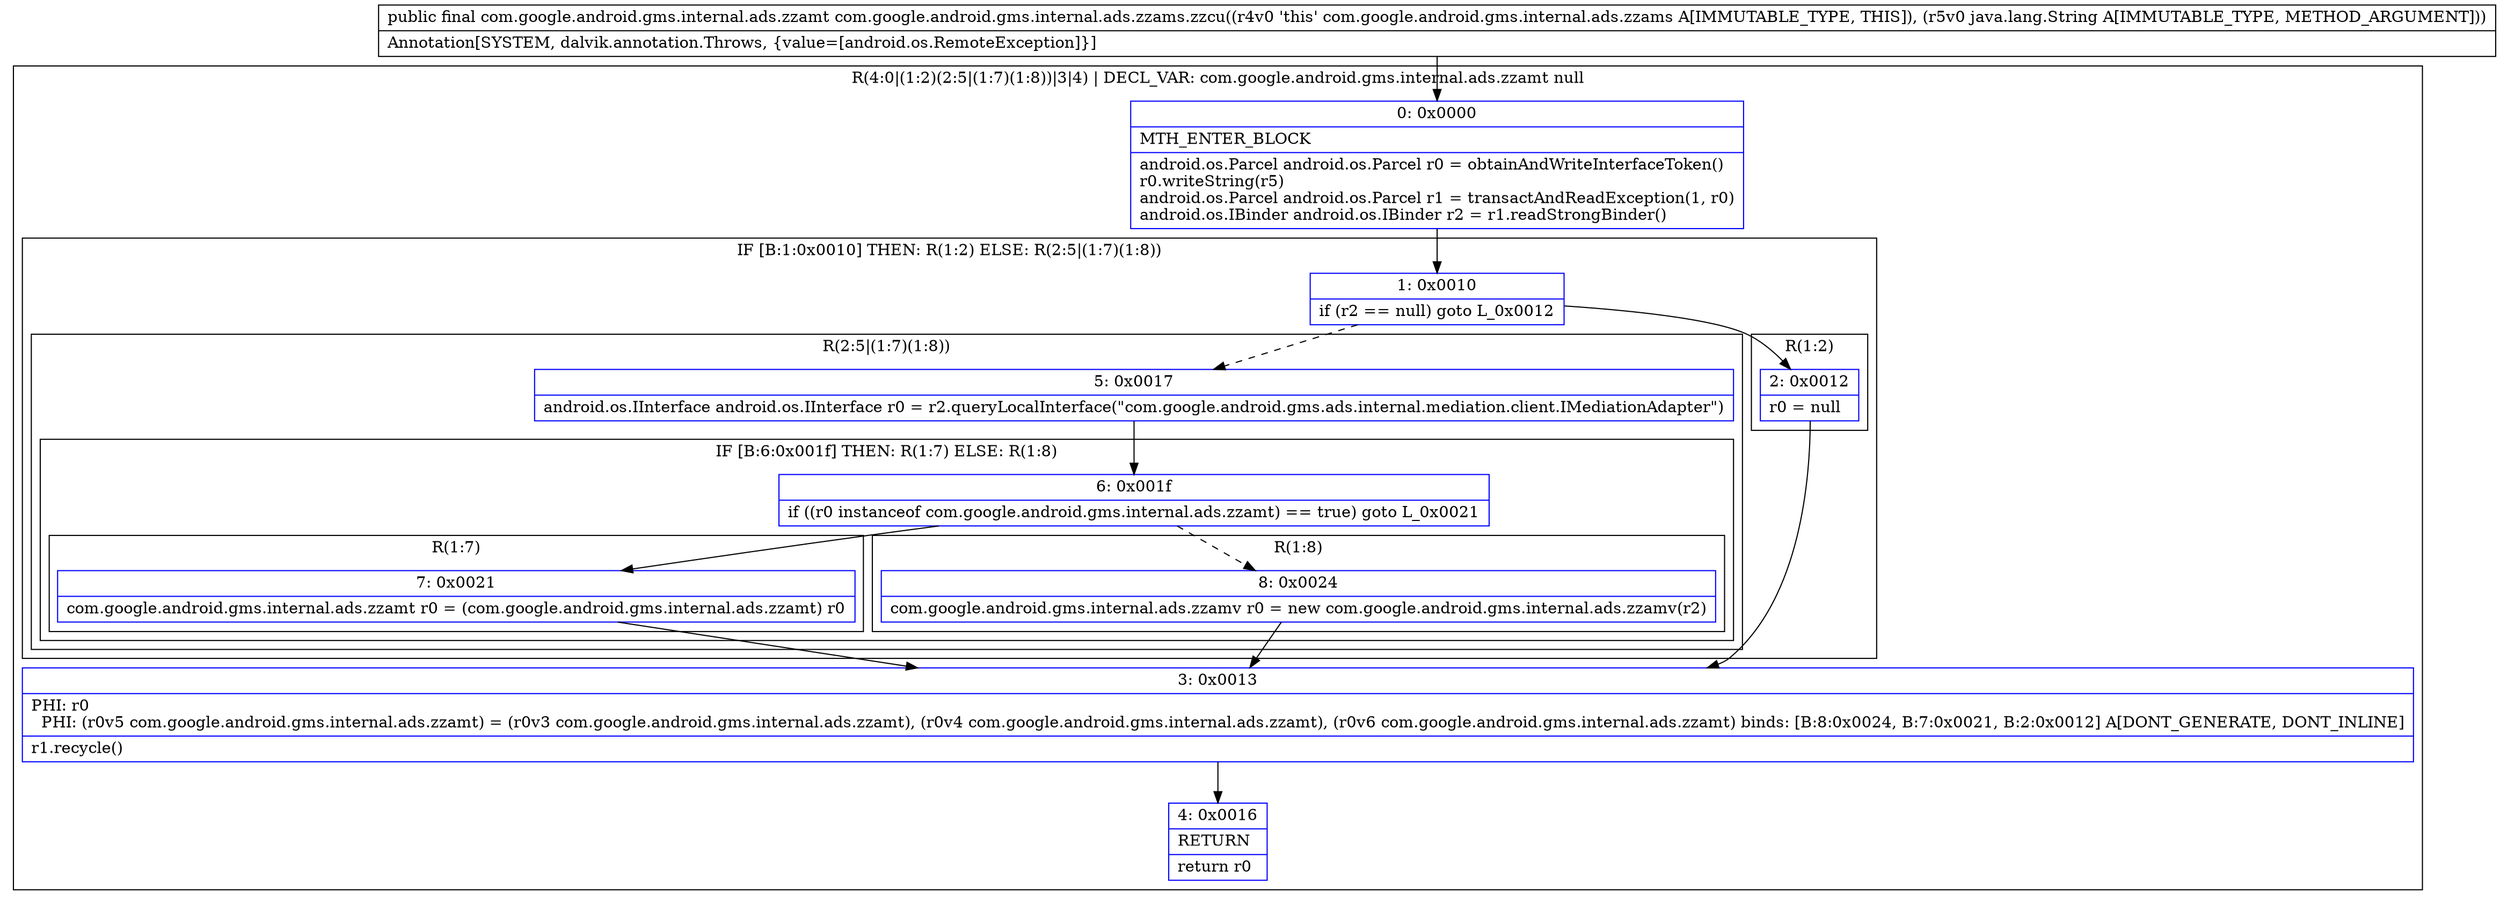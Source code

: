 digraph "CFG forcom.google.android.gms.internal.ads.zzams.zzcu(Ljava\/lang\/String;)Lcom\/google\/android\/gms\/internal\/ads\/zzamt;" {
subgraph cluster_Region_2119865246 {
label = "R(4:0|(1:2)(2:5|(1:7)(1:8))|3|4) | DECL_VAR: com.google.android.gms.internal.ads.zzamt null\l";
node [shape=record,color=blue];
Node_0 [shape=record,label="{0\:\ 0x0000|MTH_ENTER_BLOCK\l|android.os.Parcel android.os.Parcel r0 = obtainAndWriteInterfaceToken()\lr0.writeString(r5)\landroid.os.Parcel android.os.Parcel r1 = transactAndReadException(1, r0)\landroid.os.IBinder android.os.IBinder r2 = r1.readStrongBinder()\l}"];
subgraph cluster_IfRegion_1995040953 {
label = "IF [B:1:0x0010] THEN: R(1:2) ELSE: R(2:5|(1:7)(1:8))";
node [shape=record,color=blue];
Node_1 [shape=record,label="{1\:\ 0x0010|if (r2 == null) goto L_0x0012\l}"];
subgraph cluster_Region_2020908556 {
label = "R(1:2)";
node [shape=record,color=blue];
Node_2 [shape=record,label="{2\:\ 0x0012|r0 = null\l}"];
}
subgraph cluster_Region_152654203 {
label = "R(2:5|(1:7)(1:8))";
node [shape=record,color=blue];
Node_5 [shape=record,label="{5\:\ 0x0017|android.os.IInterface android.os.IInterface r0 = r2.queryLocalInterface(\"com.google.android.gms.ads.internal.mediation.client.IMediationAdapter\")\l}"];
subgraph cluster_IfRegion_36703829 {
label = "IF [B:6:0x001f] THEN: R(1:7) ELSE: R(1:8)";
node [shape=record,color=blue];
Node_6 [shape=record,label="{6\:\ 0x001f|if ((r0 instanceof com.google.android.gms.internal.ads.zzamt) == true) goto L_0x0021\l}"];
subgraph cluster_Region_1000702602 {
label = "R(1:7)";
node [shape=record,color=blue];
Node_7 [shape=record,label="{7\:\ 0x0021|com.google.android.gms.internal.ads.zzamt r0 = (com.google.android.gms.internal.ads.zzamt) r0\l}"];
}
subgraph cluster_Region_685551283 {
label = "R(1:8)";
node [shape=record,color=blue];
Node_8 [shape=record,label="{8\:\ 0x0024|com.google.android.gms.internal.ads.zzamv r0 = new com.google.android.gms.internal.ads.zzamv(r2)\l}"];
}
}
}
}
Node_3 [shape=record,label="{3\:\ 0x0013|PHI: r0 \l  PHI: (r0v5 com.google.android.gms.internal.ads.zzamt) = (r0v3 com.google.android.gms.internal.ads.zzamt), (r0v4 com.google.android.gms.internal.ads.zzamt), (r0v6 com.google.android.gms.internal.ads.zzamt) binds: [B:8:0x0024, B:7:0x0021, B:2:0x0012] A[DONT_GENERATE, DONT_INLINE]\l|r1.recycle()\l}"];
Node_4 [shape=record,label="{4\:\ 0x0016|RETURN\l|return r0\l}"];
}
MethodNode[shape=record,label="{public final com.google.android.gms.internal.ads.zzamt com.google.android.gms.internal.ads.zzams.zzcu((r4v0 'this' com.google.android.gms.internal.ads.zzams A[IMMUTABLE_TYPE, THIS]), (r5v0 java.lang.String A[IMMUTABLE_TYPE, METHOD_ARGUMENT]))  | Annotation[SYSTEM, dalvik.annotation.Throws, \{value=[android.os.RemoteException]\}]\l}"];
MethodNode -> Node_0;
Node_0 -> Node_1;
Node_1 -> Node_2;
Node_1 -> Node_5[style=dashed];
Node_2 -> Node_3;
Node_5 -> Node_6;
Node_6 -> Node_7;
Node_6 -> Node_8[style=dashed];
Node_7 -> Node_3;
Node_8 -> Node_3;
Node_3 -> Node_4;
}

